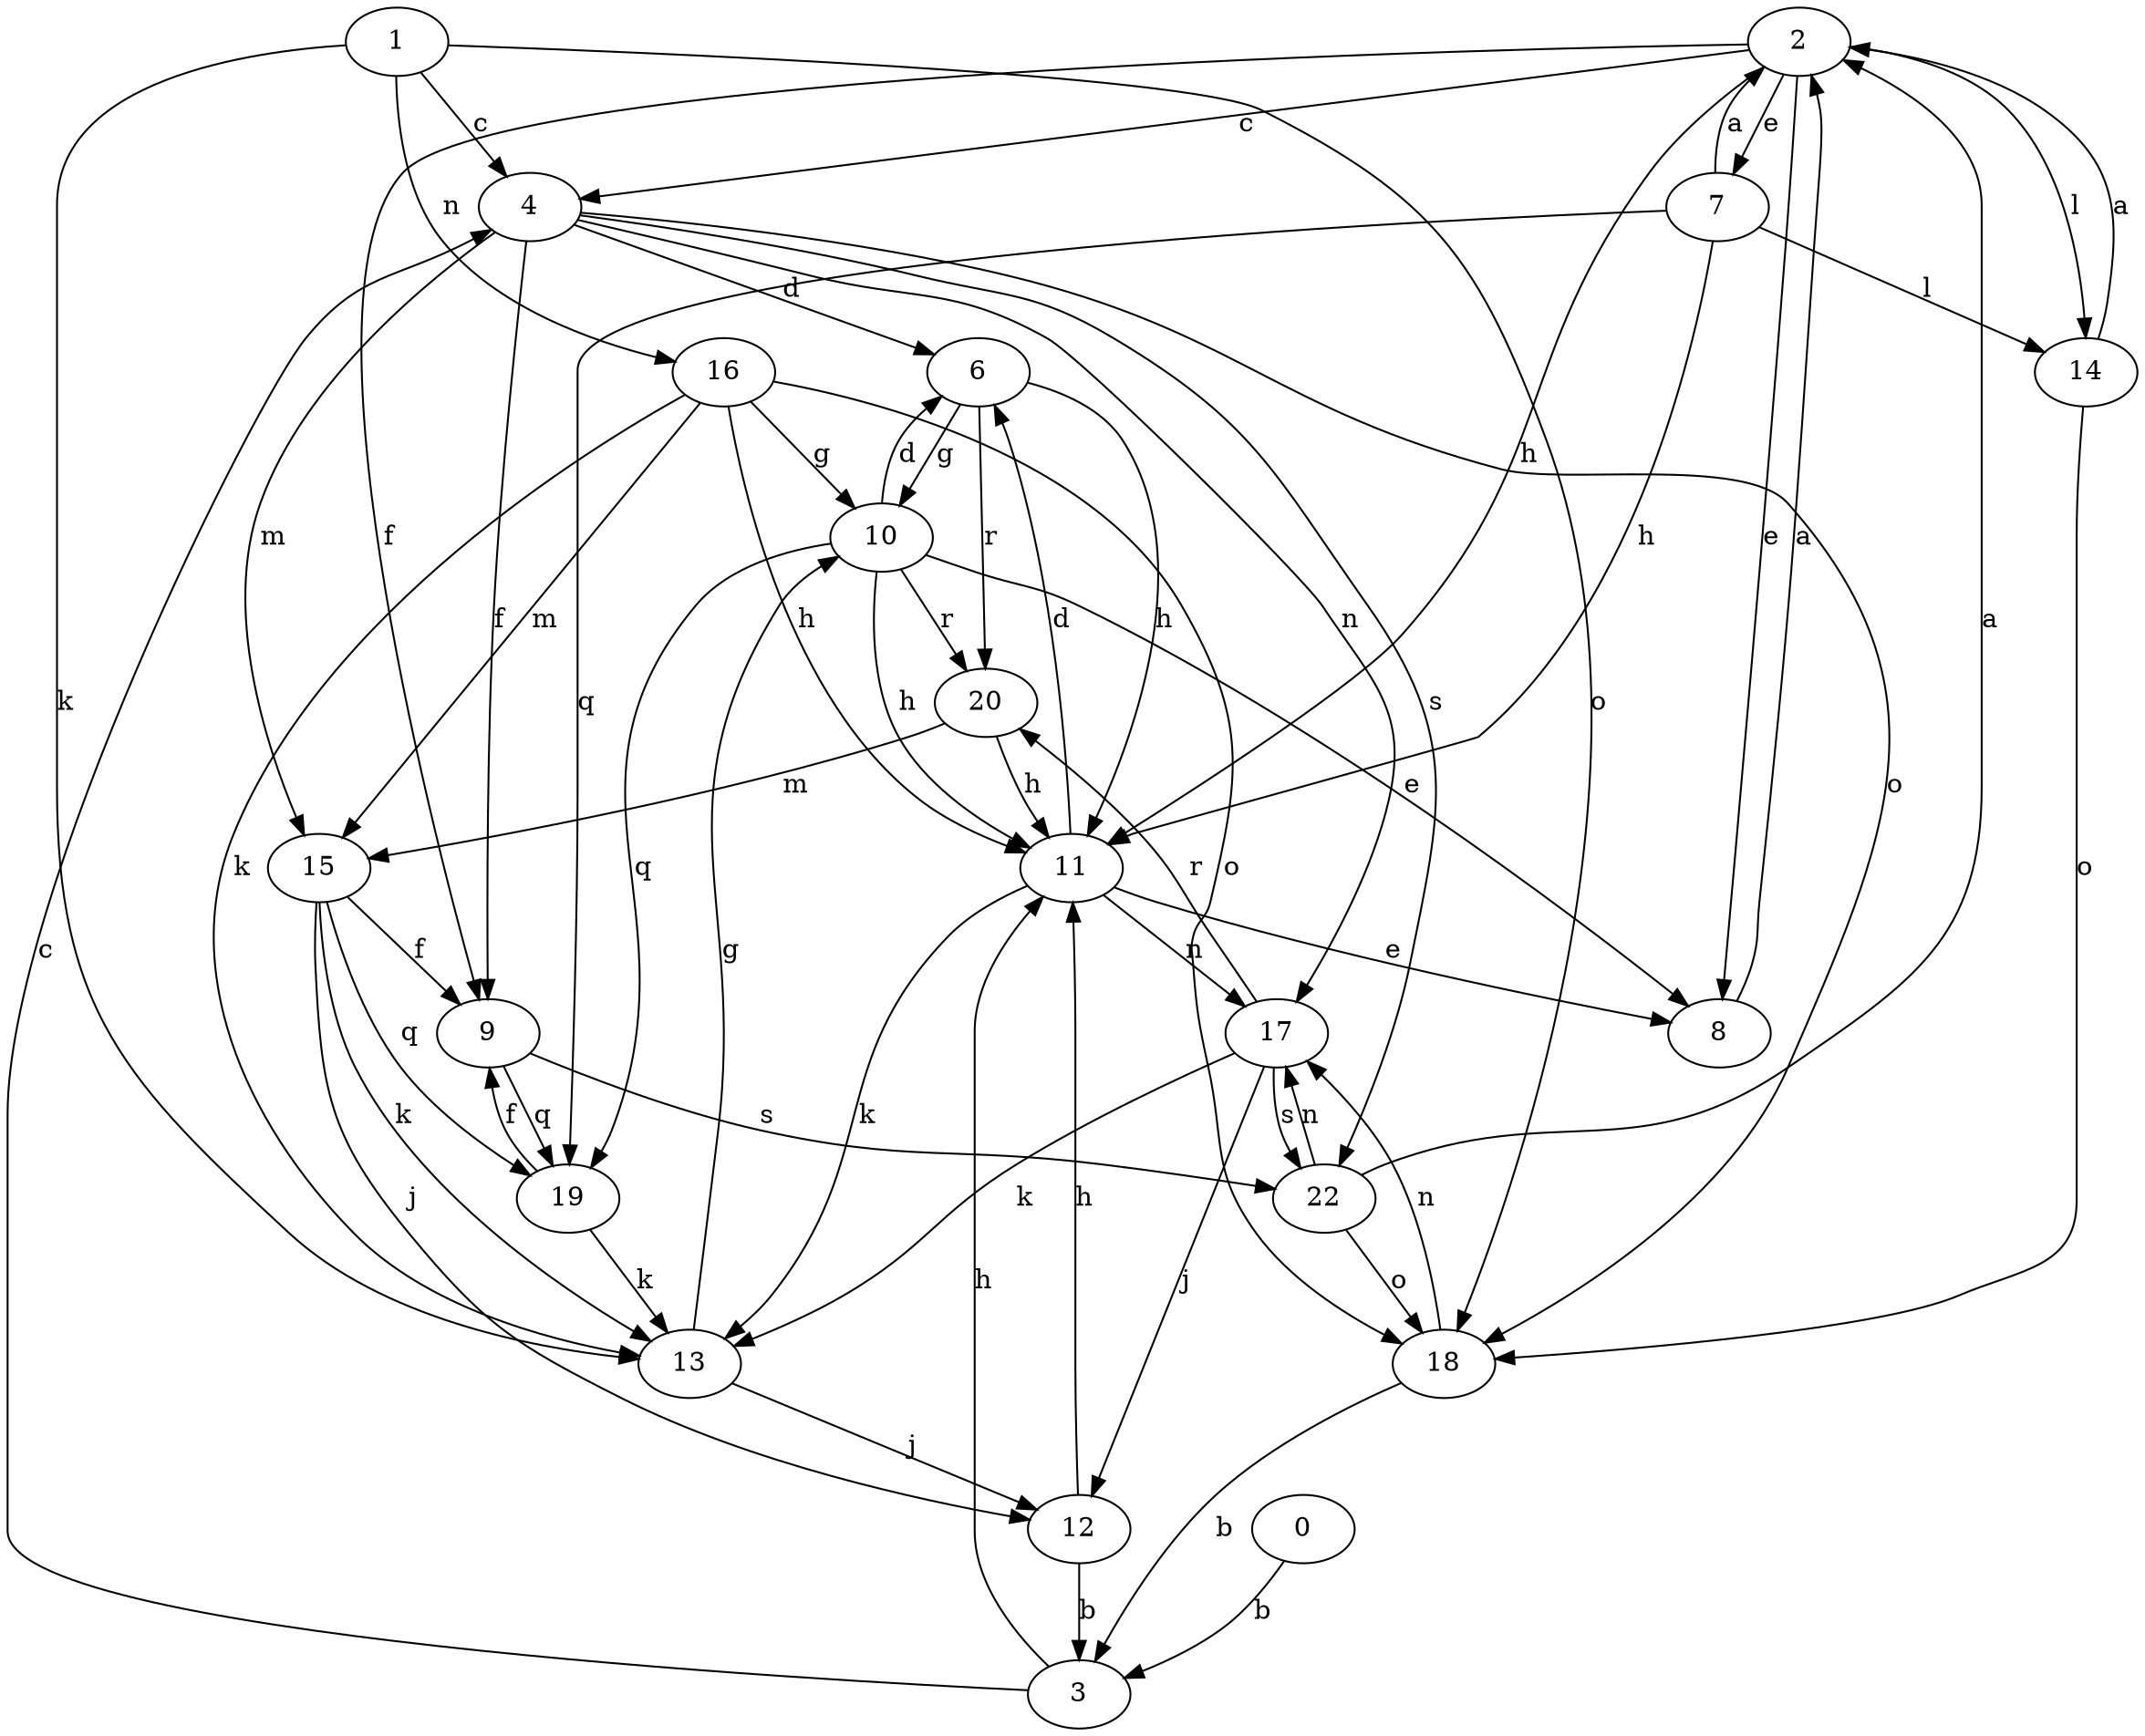 strict digraph  {
2;
3;
0;
4;
6;
7;
8;
9;
10;
11;
1;
12;
13;
14;
15;
16;
17;
18;
19;
20;
22;
2 -> 4  [label=c];
2 -> 7  [label=e];
2 -> 8  [label=e];
2 -> 9  [label=f];
2 -> 11  [label=h];
2 -> 14  [label=l];
3 -> 4  [label=c];
3 -> 11  [label=h];
0 -> 3  [label=b];
4 -> 6  [label=d];
4 -> 9  [label=f];
4 -> 15  [label=m];
4 -> 17  [label=n];
4 -> 18  [label=o];
4 -> 22  [label=s];
6 -> 10  [label=g];
6 -> 11  [label=h];
6 -> 20  [label=r];
7 -> 2  [label=a];
7 -> 11  [label=h];
7 -> 14  [label=l];
7 -> 19  [label=q];
8 -> 2  [label=a];
9 -> 19  [label=q];
9 -> 22  [label=s];
10 -> 6  [label=d];
10 -> 8  [label=e];
10 -> 11  [label=h];
10 -> 19  [label=q];
10 -> 20  [label=r];
11 -> 6  [label=d];
11 -> 8  [label=e];
11 -> 13  [label=k];
11 -> 17  [label=n];
1 -> 4  [label=c];
1 -> 13  [label=k];
1 -> 16  [label=n];
1 -> 18  [label=o];
12 -> 3  [label=b];
12 -> 11  [label=h];
13 -> 10  [label=g];
13 -> 12  [label=j];
14 -> 2  [label=a];
14 -> 18  [label=o];
15 -> 9  [label=f];
15 -> 12  [label=j];
15 -> 13  [label=k];
15 -> 19  [label=q];
16 -> 10  [label=g];
16 -> 11  [label=h];
16 -> 13  [label=k];
16 -> 15  [label=m];
16 -> 18  [label=o];
17 -> 12  [label=j];
17 -> 13  [label=k];
17 -> 20  [label=r];
17 -> 22  [label=s];
18 -> 3  [label=b];
18 -> 17  [label=n];
19 -> 9  [label=f];
19 -> 13  [label=k];
20 -> 11  [label=h];
20 -> 15  [label=m];
22 -> 2  [label=a];
22 -> 17  [label=n];
22 -> 18  [label=o];
}

